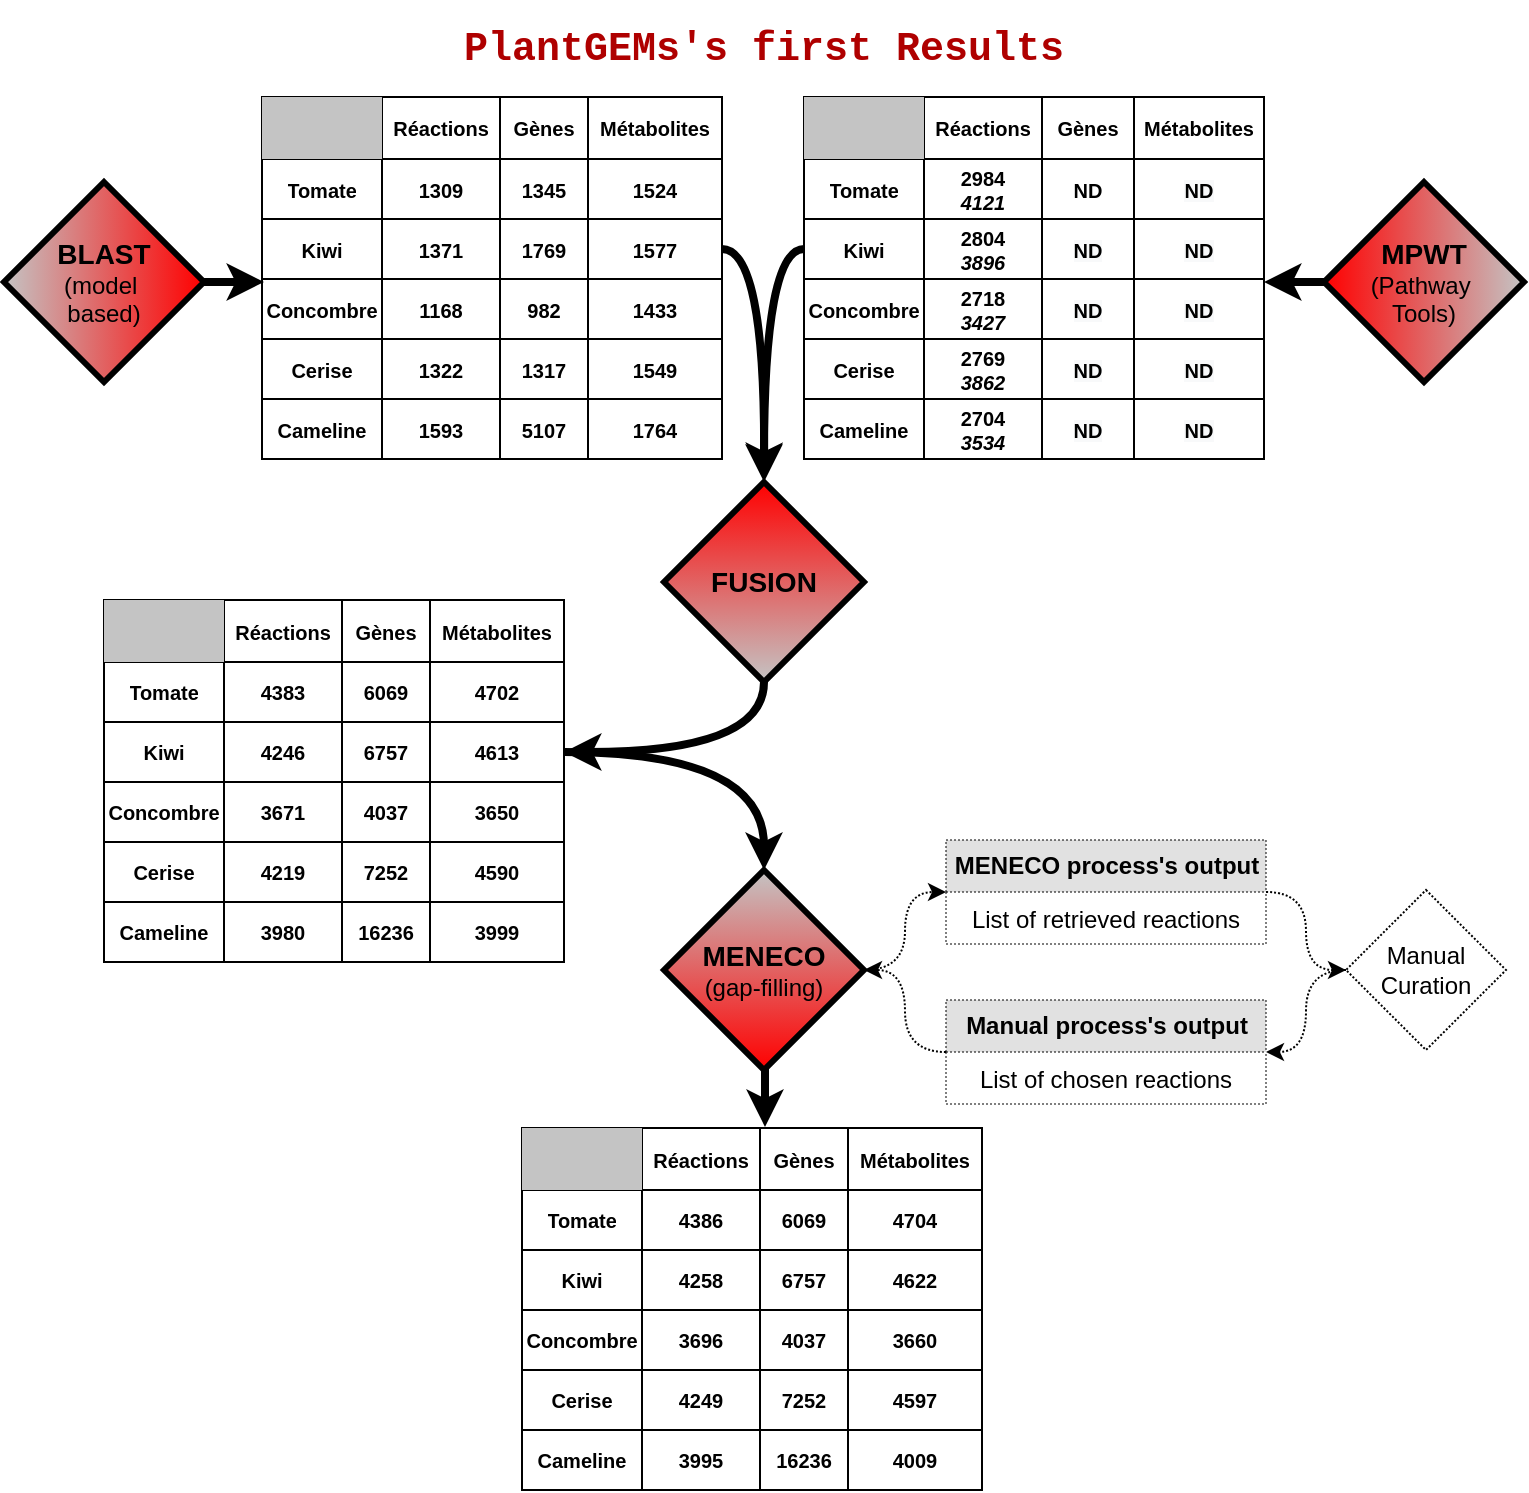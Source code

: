 <mxfile version="13.6.4" type="github">
  <diagram id="JveY3QWZHjiY71MnFOfb" name="Page-1">
    <mxGraphModel dx="1422" dy="723" grid="1" gridSize="10" guides="1" tooltips="1" connect="1" arrows="1" fold="1" page="1" pageScale="1" pageWidth="827" pageHeight="1169" math="0" shadow="0">
      <root>
        <mxCell id="0" />
        <mxCell id="1" parent="0" />
        <mxCell id="GCRvmyEsP8-aKzz3nm86-93" value="" style="shape=table;html=1;whiteSpace=wrap;startSize=0;container=1;collapsible=0;childLayout=tableLayout;fontSize=10;fontStyle=1" vertex="1" parent="1">
          <mxGeometry x="169" y="58.5" width="230" height="181" as="geometry" />
        </mxCell>
        <mxCell id="GCRvmyEsP8-aKzz3nm86-94" value="" style="shape=partialRectangle;html=1;whiteSpace=wrap;collapsible=0;dropTarget=0;pointerEvents=0;fillColor=none;top=0;left=0;bottom=0;right=0;points=[[0,0.5],[1,0.5]];portConstraint=eastwest;fontSize=10;fontStyle=1" vertex="1" parent="GCRvmyEsP8-aKzz3nm86-93">
          <mxGeometry width="230" height="31" as="geometry" />
        </mxCell>
        <mxCell id="GCRvmyEsP8-aKzz3nm86-95" value="" style="shape=partialRectangle;html=1;whiteSpace=wrap;connectable=0;overflow=hidden;top=0;left=0;bottom=0;right=0;fillColor=#C4C4C4;fontSize=10;fontStyle=1" vertex="1" parent="GCRvmyEsP8-aKzz3nm86-94">
          <mxGeometry width="60" height="31" as="geometry" />
        </mxCell>
        <mxCell id="GCRvmyEsP8-aKzz3nm86-96" value="Réactions" style="shape=partialRectangle;html=1;whiteSpace=wrap;connectable=0;overflow=hidden;fillColor=none;top=0;left=0;bottom=0;right=0;fontSize=10;fontStyle=1" vertex="1" parent="GCRvmyEsP8-aKzz3nm86-94">
          <mxGeometry x="60" width="59" height="31" as="geometry" />
        </mxCell>
        <mxCell id="GCRvmyEsP8-aKzz3nm86-97" value="Gènes" style="shape=partialRectangle;html=1;whiteSpace=wrap;connectable=0;overflow=hidden;fillColor=none;top=0;left=0;bottom=0;right=0;fontSize=10;fontStyle=1" vertex="1" parent="GCRvmyEsP8-aKzz3nm86-94">
          <mxGeometry x="119" width="44" height="31" as="geometry" />
        </mxCell>
        <mxCell id="GCRvmyEsP8-aKzz3nm86-98" value="Métabolites" style="shape=partialRectangle;html=1;whiteSpace=wrap;connectable=0;overflow=hidden;fillColor=none;top=0;left=0;bottom=0;right=0;fontSize=10;fontStyle=1" vertex="1" parent="GCRvmyEsP8-aKzz3nm86-94">
          <mxGeometry x="163" width="67" height="31" as="geometry" />
        </mxCell>
        <mxCell id="GCRvmyEsP8-aKzz3nm86-99" value="" style="shape=partialRectangle;html=1;whiteSpace=wrap;collapsible=0;dropTarget=0;pointerEvents=0;fillColor=none;top=0;left=0;bottom=0;right=0;points=[[0,0.5],[1,0.5]];portConstraint=eastwest;fontSize=10;fontStyle=1" vertex="1" parent="GCRvmyEsP8-aKzz3nm86-93">
          <mxGeometry y="31" width="230" height="30" as="geometry" />
        </mxCell>
        <mxCell id="GCRvmyEsP8-aKzz3nm86-100" value="Tomate" style="shape=partialRectangle;html=1;whiteSpace=wrap;connectable=0;overflow=hidden;fillColor=none;top=0;left=0;bottom=0;right=0;fontSize=10;fontStyle=1" vertex="1" parent="GCRvmyEsP8-aKzz3nm86-99">
          <mxGeometry width="60" height="30" as="geometry" />
        </mxCell>
        <mxCell id="GCRvmyEsP8-aKzz3nm86-101" value="1309" style="shape=partialRectangle;html=1;whiteSpace=wrap;connectable=0;overflow=hidden;fillColor=none;top=0;left=0;bottom=0;right=0;fontSize=10;fontStyle=1" vertex="1" parent="GCRvmyEsP8-aKzz3nm86-99">
          <mxGeometry x="60" width="59" height="30" as="geometry" />
        </mxCell>
        <mxCell id="GCRvmyEsP8-aKzz3nm86-102" value="1345" style="shape=partialRectangle;html=1;whiteSpace=wrap;connectable=0;overflow=hidden;fillColor=none;top=0;left=0;bottom=0;right=0;fontSize=10;fontStyle=1" vertex="1" parent="GCRvmyEsP8-aKzz3nm86-99">
          <mxGeometry x="119" width="44" height="30" as="geometry" />
        </mxCell>
        <mxCell id="GCRvmyEsP8-aKzz3nm86-103" value="1524" style="shape=partialRectangle;html=1;whiteSpace=wrap;connectable=0;overflow=hidden;fillColor=none;top=0;left=0;bottom=0;right=0;fontSize=10;fontStyle=1" vertex="1" parent="GCRvmyEsP8-aKzz3nm86-99">
          <mxGeometry x="163" width="67" height="30" as="geometry" />
        </mxCell>
        <mxCell id="GCRvmyEsP8-aKzz3nm86-104" value="" style="shape=partialRectangle;html=1;whiteSpace=wrap;collapsible=0;dropTarget=0;pointerEvents=0;fillColor=none;top=0;left=0;bottom=0;right=0;points=[[0,0.5],[1,0.5]];portConstraint=eastwest;fontSize=10;fontStyle=1" vertex="1" parent="GCRvmyEsP8-aKzz3nm86-93">
          <mxGeometry y="61" width="230" height="30" as="geometry" />
        </mxCell>
        <mxCell id="GCRvmyEsP8-aKzz3nm86-105" value="Kiwi" style="shape=partialRectangle;html=1;whiteSpace=wrap;connectable=0;overflow=hidden;fillColor=none;top=0;left=0;bottom=0;right=0;fontSize=10;fontStyle=1" vertex="1" parent="GCRvmyEsP8-aKzz3nm86-104">
          <mxGeometry width="60" height="30" as="geometry" />
        </mxCell>
        <mxCell id="GCRvmyEsP8-aKzz3nm86-106" value="1371" style="shape=partialRectangle;html=1;whiteSpace=wrap;connectable=0;overflow=hidden;fillColor=none;top=0;left=0;bottom=0;right=0;fontSize=10;fontStyle=1" vertex="1" parent="GCRvmyEsP8-aKzz3nm86-104">
          <mxGeometry x="60" width="59" height="30" as="geometry" />
        </mxCell>
        <mxCell id="GCRvmyEsP8-aKzz3nm86-107" value="1769" style="shape=partialRectangle;html=1;whiteSpace=wrap;connectable=0;overflow=hidden;fillColor=none;top=0;left=0;bottom=0;right=0;fontSize=10;fontStyle=1" vertex="1" parent="GCRvmyEsP8-aKzz3nm86-104">
          <mxGeometry x="119" width="44" height="30" as="geometry" />
        </mxCell>
        <mxCell id="GCRvmyEsP8-aKzz3nm86-108" value="1577" style="shape=partialRectangle;html=1;whiteSpace=wrap;connectable=0;overflow=hidden;fillColor=none;top=0;left=0;bottom=0;right=0;fontSize=10;fontStyle=1" vertex="1" parent="GCRvmyEsP8-aKzz3nm86-104">
          <mxGeometry x="163" width="67" height="30" as="geometry" />
        </mxCell>
        <mxCell id="GCRvmyEsP8-aKzz3nm86-109" value="" style="shape=partialRectangle;html=1;whiteSpace=wrap;collapsible=0;dropTarget=0;pointerEvents=0;fillColor=none;top=0;left=0;bottom=0;right=0;points=[[0,0.5],[1,0.5]];portConstraint=eastwest;fontSize=10;fontStyle=1" vertex="1" parent="GCRvmyEsP8-aKzz3nm86-93">
          <mxGeometry y="91" width="230" height="30" as="geometry" />
        </mxCell>
        <mxCell id="GCRvmyEsP8-aKzz3nm86-110" value="Concombre" style="shape=partialRectangle;html=1;whiteSpace=wrap;connectable=0;overflow=hidden;fillColor=none;top=0;left=0;bottom=0;right=0;fontSize=10;fontStyle=1" vertex="1" parent="GCRvmyEsP8-aKzz3nm86-109">
          <mxGeometry width="60" height="30" as="geometry" />
        </mxCell>
        <mxCell id="GCRvmyEsP8-aKzz3nm86-111" value="1168" style="shape=partialRectangle;html=1;whiteSpace=wrap;connectable=0;overflow=hidden;fillColor=none;top=0;left=0;bottom=0;right=0;fontSize=10;fontStyle=1" vertex="1" parent="GCRvmyEsP8-aKzz3nm86-109">
          <mxGeometry x="60" width="59" height="30" as="geometry" />
        </mxCell>
        <mxCell id="GCRvmyEsP8-aKzz3nm86-112" value="982" style="shape=partialRectangle;html=1;whiteSpace=wrap;connectable=0;overflow=hidden;fillColor=none;top=0;left=0;bottom=0;right=0;fontSize=10;fontStyle=1" vertex="1" parent="GCRvmyEsP8-aKzz3nm86-109">
          <mxGeometry x="119" width="44" height="30" as="geometry" />
        </mxCell>
        <mxCell id="GCRvmyEsP8-aKzz3nm86-113" value="1433" style="shape=partialRectangle;html=1;whiteSpace=wrap;connectable=0;overflow=hidden;fillColor=none;top=0;left=0;bottom=0;right=0;fontSize=10;fontStyle=1" vertex="1" parent="GCRvmyEsP8-aKzz3nm86-109">
          <mxGeometry x="163" width="67" height="30" as="geometry" />
        </mxCell>
        <mxCell id="GCRvmyEsP8-aKzz3nm86-114" value="" style="shape=partialRectangle;html=1;whiteSpace=wrap;collapsible=0;dropTarget=0;pointerEvents=0;fillColor=none;top=0;left=0;bottom=0;right=0;points=[[0,0.5],[1,0.5]];portConstraint=eastwest;fontSize=10;fontStyle=1" vertex="1" parent="GCRvmyEsP8-aKzz3nm86-93">
          <mxGeometry y="121" width="230" height="30" as="geometry" />
        </mxCell>
        <mxCell id="GCRvmyEsP8-aKzz3nm86-115" value="Cerise" style="shape=partialRectangle;html=1;whiteSpace=wrap;connectable=0;overflow=hidden;fillColor=none;top=0;left=0;bottom=0;right=0;fontSize=10;fontStyle=1" vertex="1" parent="GCRvmyEsP8-aKzz3nm86-114">
          <mxGeometry width="60" height="30" as="geometry" />
        </mxCell>
        <mxCell id="GCRvmyEsP8-aKzz3nm86-116" value="1322" style="shape=partialRectangle;html=1;whiteSpace=wrap;connectable=0;overflow=hidden;fillColor=none;top=0;left=0;bottom=0;right=0;fontSize=10;fontStyle=1" vertex="1" parent="GCRvmyEsP8-aKzz3nm86-114">
          <mxGeometry x="60" width="59" height="30" as="geometry" />
        </mxCell>
        <mxCell id="GCRvmyEsP8-aKzz3nm86-117" value="1317" style="shape=partialRectangle;html=1;whiteSpace=wrap;connectable=0;overflow=hidden;fillColor=none;top=0;left=0;bottom=0;right=0;fontSize=10;fontStyle=1" vertex="1" parent="GCRvmyEsP8-aKzz3nm86-114">
          <mxGeometry x="119" width="44" height="30" as="geometry" />
        </mxCell>
        <mxCell id="GCRvmyEsP8-aKzz3nm86-118" value="1549" style="shape=partialRectangle;html=1;whiteSpace=wrap;connectable=0;overflow=hidden;fillColor=none;top=0;left=0;bottom=0;right=0;fontSize=10;fontStyle=1" vertex="1" parent="GCRvmyEsP8-aKzz3nm86-114">
          <mxGeometry x="163" width="67" height="30" as="geometry" />
        </mxCell>
        <mxCell id="GCRvmyEsP8-aKzz3nm86-119" value="" style="shape=partialRectangle;html=1;whiteSpace=wrap;collapsible=0;dropTarget=0;pointerEvents=0;fillColor=none;top=0;left=0;bottom=0;right=0;points=[[0,0.5],[1,0.5]];portConstraint=eastwest;fontSize=10;fontStyle=1" vertex="1" parent="GCRvmyEsP8-aKzz3nm86-93">
          <mxGeometry y="151" width="230" height="30" as="geometry" />
        </mxCell>
        <mxCell id="GCRvmyEsP8-aKzz3nm86-120" value="Cameline" style="shape=partialRectangle;html=1;whiteSpace=wrap;connectable=0;overflow=hidden;fillColor=none;top=0;left=0;bottom=0;right=0;fontSize=10;fontStyle=1" vertex="1" parent="GCRvmyEsP8-aKzz3nm86-119">
          <mxGeometry width="60" height="30" as="geometry" />
        </mxCell>
        <mxCell id="GCRvmyEsP8-aKzz3nm86-121" value="1593" style="shape=partialRectangle;html=1;whiteSpace=wrap;connectable=0;overflow=hidden;fillColor=none;top=0;left=0;bottom=0;right=0;fontSize=10;fontStyle=1" vertex="1" parent="GCRvmyEsP8-aKzz3nm86-119">
          <mxGeometry x="60" width="59" height="30" as="geometry" />
        </mxCell>
        <mxCell id="GCRvmyEsP8-aKzz3nm86-122" value="5107" style="shape=partialRectangle;html=1;whiteSpace=wrap;connectable=0;overflow=hidden;fillColor=none;top=0;left=0;bottom=0;right=0;fontSize=10;fontStyle=1" vertex="1" parent="GCRvmyEsP8-aKzz3nm86-119">
          <mxGeometry x="119" width="44" height="30" as="geometry" />
        </mxCell>
        <mxCell id="GCRvmyEsP8-aKzz3nm86-123" value="1764" style="shape=partialRectangle;html=1;whiteSpace=wrap;connectable=0;overflow=hidden;fillColor=none;top=0;left=0;bottom=0;right=0;fontSize=10;fontStyle=1" vertex="1" parent="GCRvmyEsP8-aKzz3nm86-119">
          <mxGeometry x="163" width="67" height="30" as="geometry" />
        </mxCell>
        <mxCell id="GCRvmyEsP8-aKzz3nm86-155" value="" style="shape=table;html=1;whiteSpace=wrap;startSize=0;container=1;collapsible=0;childLayout=tableLayout;fontSize=10;fontStyle=1" vertex="1" parent="1">
          <mxGeometry x="440" y="58.5" width="230" height="181" as="geometry" />
        </mxCell>
        <mxCell id="GCRvmyEsP8-aKzz3nm86-156" value="" style="shape=partialRectangle;html=1;whiteSpace=wrap;collapsible=0;dropTarget=0;pointerEvents=0;fillColor=none;top=0;left=0;bottom=0;right=0;points=[[0,0.5],[1,0.5]];portConstraint=eastwest;fontSize=10;fontStyle=1" vertex="1" parent="GCRvmyEsP8-aKzz3nm86-155">
          <mxGeometry width="230" height="31" as="geometry" />
        </mxCell>
        <mxCell id="GCRvmyEsP8-aKzz3nm86-157" value="" style="shape=partialRectangle;html=1;whiteSpace=wrap;connectable=0;overflow=hidden;top=0;left=0;bottom=0;right=0;fillColor=#C4C4C4;fontSize=10;fontStyle=1" vertex="1" parent="GCRvmyEsP8-aKzz3nm86-156">
          <mxGeometry width="60" height="31" as="geometry" />
        </mxCell>
        <mxCell id="GCRvmyEsP8-aKzz3nm86-158" value="Réactions" style="shape=partialRectangle;html=1;whiteSpace=wrap;connectable=0;overflow=hidden;fillColor=none;top=0;left=0;bottom=0;right=0;fontSize=10;fontStyle=1" vertex="1" parent="GCRvmyEsP8-aKzz3nm86-156">
          <mxGeometry x="60" width="59" height="31" as="geometry" />
        </mxCell>
        <mxCell id="GCRvmyEsP8-aKzz3nm86-159" value="Gènes" style="shape=partialRectangle;html=1;whiteSpace=wrap;connectable=0;overflow=hidden;fillColor=none;top=0;left=0;bottom=0;right=0;fontSize=10;fontStyle=1" vertex="1" parent="GCRvmyEsP8-aKzz3nm86-156">
          <mxGeometry x="119" width="46" height="31" as="geometry" />
        </mxCell>
        <mxCell id="GCRvmyEsP8-aKzz3nm86-160" value="Métabolites" style="shape=partialRectangle;html=1;whiteSpace=wrap;connectable=0;overflow=hidden;fillColor=none;top=0;left=0;bottom=0;right=0;fontSize=10;fontStyle=1" vertex="1" parent="GCRvmyEsP8-aKzz3nm86-156">
          <mxGeometry x="165" width="65" height="31" as="geometry" />
        </mxCell>
        <mxCell id="GCRvmyEsP8-aKzz3nm86-161" value="" style="shape=partialRectangle;html=1;whiteSpace=wrap;collapsible=0;dropTarget=0;pointerEvents=0;fillColor=none;top=0;left=0;bottom=0;right=0;points=[[0,0.5],[1,0.5]];portConstraint=eastwest;fontSize=10;fontStyle=1" vertex="1" parent="GCRvmyEsP8-aKzz3nm86-155">
          <mxGeometry y="31" width="230" height="30" as="geometry" />
        </mxCell>
        <mxCell id="GCRvmyEsP8-aKzz3nm86-162" value="Tomate" style="shape=partialRectangle;html=1;whiteSpace=wrap;connectable=0;overflow=hidden;fillColor=none;top=0;left=0;bottom=0;right=0;fontSize=10;fontStyle=1" vertex="1" parent="GCRvmyEsP8-aKzz3nm86-161">
          <mxGeometry width="60" height="30" as="geometry" />
        </mxCell>
        <mxCell id="GCRvmyEsP8-aKzz3nm86-163" value="2984&lt;br&gt;&lt;i&gt;4121&lt;/i&gt;" style="shape=partialRectangle;html=1;whiteSpace=wrap;connectable=0;overflow=hidden;fillColor=none;top=0;left=0;bottom=0;right=0;fontSize=10;fontStyle=1" vertex="1" parent="GCRvmyEsP8-aKzz3nm86-161">
          <mxGeometry x="60" width="59" height="30" as="geometry" />
        </mxCell>
        <mxCell id="GCRvmyEsP8-aKzz3nm86-164" value="ND" style="shape=partialRectangle;html=1;whiteSpace=wrap;connectable=0;overflow=hidden;fillColor=none;top=0;left=0;bottom=0;right=0;fontSize=10;fontStyle=1" vertex="1" parent="GCRvmyEsP8-aKzz3nm86-161">
          <mxGeometry x="119" width="46" height="30" as="geometry" />
        </mxCell>
        <mxCell id="GCRvmyEsP8-aKzz3nm86-165" value="&lt;meta charset=&quot;utf-8&quot;&gt;&lt;span style=&quot;color: rgb(0, 0, 0); font-family: helvetica; font-size: 10px; font-style: normal; font-weight: 700; letter-spacing: normal; text-align: center; text-indent: 0px; text-transform: none; word-spacing: 0px; background-color: rgb(248, 249, 250); display: inline; float: none;&quot;&gt;ND&lt;/span&gt;" style="shape=partialRectangle;html=1;whiteSpace=wrap;connectable=0;overflow=hidden;fillColor=none;top=0;left=0;bottom=0;right=0;fontSize=10;fontStyle=1" vertex="1" parent="GCRvmyEsP8-aKzz3nm86-161">
          <mxGeometry x="165" width="65" height="30" as="geometry" />
        </mxCell>
        <mxCell id="GCRvmyEsP8-aKzz3nm86-166" value="" style="shape=partialRectangle;html=1;whiteSpace=wrap;collapsible=0;dropTarget=0;pointerEvents=0;fillColor=none;top=0;left=0;bottom=0;right=0;points=[[0,0.5],[1,0.5]];portConstraint=eastwest;fontSize=10;fontStyle=1" vertex="1" parent="GCRvmyEsP8-aKzz3nm86-155">
          <mxGeometry y="61" width="230" height="30" as="geometry" />
        </mxCell>
        <mxCell id="GCRvmyEsP8-aKzz3nm86-167" value="Kiwi" style="shape=partialRectangle;html=1;whiteSpace=wrap;connectable=0;overflow=hidden;fillColor=none;top=0;left=0;bottom=0;right=0;fontSize=10;fontStyle=1" vertex="1" parent="GCRvmyEsP8-aKzz3nm86-166">
          <mxGeometry width="60" height="30" as="geometry" />
        </mxCell>
        <mxCell id="GCRvmyEsP8-aKzz3nm86-168" value="2804&lt;br&gt;&lt;i&gt;3896&lt;/i&gt;" style="shape=partialRectangle;html=1;whiteSpace=wrap;connectable=0;overflow=hidden;fillColor=none;top=0;left=0;bottom=0;right=0;fontSize=10;fontStyle=1" vertex="1" parent="GCRvmyEsP8-aKzz3nm86-166">
          <mxGeometry x="60" width="59" height="30" as="geometry" />
        </mxCell>
        <mxCell id="GCRvmyEsP8-aKzz3nm86-169" value="&lt;meta charset=&quot;utf-8&quot;&gt;&lt;span style=&quot;color: rgb(0, 0, 0); font-family: helvetica; font-size: 10px; font-style: normal; font-weight: 700; letter-spacing: normal; text-align: center; text-indent: 0px; text-transform: none; word-spacing: 0px; background-color: rgb(248, 249, 250); display: inline; float: none;&quot;&gt;ND&lt;/span&gt;" style="shape=partialRectangle;html=1;whiteSpace=wrap;connectable=0;overflow=hidden;fillColor=none;top=0;left=0;bottom=0;right=0;fontSize=10;fontStyle=1" vertex="1" parent="GCRvmyEsP8-aKzz3nm86-166">
          <mxGeometry x="119" width="46" height="30" as="geometry" />
        </mxCell>
        <mxCell id="GCRvmyEsP8-aKzz3nm86-170" value="&lt;meta charset=&quot;utf-8&quot;&gt;&lt;span style=&quot;color: rgb(0, 0, 0); font-family: helvetica; font-size: 10px; font-style: normal; font-weight: 700; letter-spacing: normal; text-align: center; text-indent: 0px; text-transform: none; word-spacing: 0px; background-color: rgb(248, 249, 250); display: inline; float: none;&quot;&gt;ND&lt;/span&gt;" style="shape=partialRectangle;html=1;whiteSpace=wrap;connectable=0;overflow=hidden;fillColor=none;top=0;left=0;bottom=0;right=0;fontSize=10;fontStyle=1" vertex="1" parent="GCRvmyEsP8-aKzz3nm86-166">
          <mxGeometry x="165" width="65" height="30" as="geometry" />
        </mxCell>
        <mxCell id="GCRvmyEsP8-aKzz3nm86-171" value="" style="shape=partialRectangle;html=1;whiteSpace=wrap;collapsible=0;dropTarget=0;pointerEvents=0;fillColor=none;top=0;left=0;bottom=0;right=0;points=[[0,0.5],[1,0.5]];portConstraint=eastwest;fontSize=10;fontStyle=1" vertex="1" parent="GCRvmyEsP8-aKzz3nm86-155">
          <mxGeometry y="91" width="230" height="30" as="geometry" />
        </mxCell>
        <mxCell id="GCRvmyEsP8-aKzz3nm86-172" value="Concombre" style="shape=partialRectangle;html=1;whiteSpace=wrap;connectable=0;overflow=hidden;fillColor=none;top=0;left=0;bottom=0;right=0;fontSize=10;fontStyle=1" vertex="1" parent="GCRvmyEsP8-aKzz3nm86-171">
          <mxGeometry width="60" height="30" as="geometry" />
        </mxCell>
        <mxCell id="GCRvmyEsP8-aKzz3nm86-173" value="2718&lt;br&gt;&lt;i&gt;3427&lt;/i&gt;" style="shape=partialRectangle;html=1;whiteSpace=wrap;connectable=0;overflow=hidden;fillColor=none;top=0;left=0;bottom=0;right=0;fontSize=10;fontStyle=1" vertex="1" parent="GCRvmyEsP8-aKzz3nm86-171">
          <mxGeometry x="60" width="59" height="30" as="geometry" />
        </mxCell>
        <mxCell id="GCRvmyEsP8-aKzz3nm86-174" value="&lt;meta charset=&quot;utf-8&quot;&gt;&lt;span style=&quot;color: rgb(0, 0, 0); font-family: helvetica; font-size: 10px; font-style: normal; font-weight: 700; letter-spacing: normal; text-align: center; text-indent: 0px; text-transform: none; word-spacing: 0px; background-color: rgb(248, 249, 250); display: inline; float: none;&quot;&gt;ND&lt;/span&gt;" style="shape=partialRectangle;html=1;whiteSpace=wrap;connectable=0;overflow=hidden;fillColor=none;top=0;left=0;bottom=0;right=0;fontSize=10;fontStyle=1" vertex="1" parent="GCRvmyEsP8-aKzz3nm86-171">
          <mxGeometry x="119" width="46" height="30" as="geometry" />
        </mxCell>
        <mxCell id="GCRvmyEsP8-aKzz3nm86-175" value="&lt;meta charset=&quot;utf-8&quot;&gt;&lt;span style=&quot;color: rgb(0, 0, 0); font-family: helvetica; font-size: 10px; font-style: normal; font-weight: 700; letter-spacing: normal; text-align: center; text-indent: 0px; text-transform: none; word-spacing: 0px; background-color: rgb(248, 249, 250); display: inline; float: none;&quot;&gt;ND&lt;/span&gt;" style="shape=partialRectangle;html=1;whiteSpace=wrap;connectable=0;overflow=hidden;fillColor=none;top=0;left=0;bottom=0;right=0;fontSize=10;fontStyle=1" vertex="1" parent="GCRvmyEsP8-aKzz3nm86-171">
          <mxGeometry x="165" width="65" height="30" as="geometry" />
        </mxCell>
        <mxCell id="GCRvmyEsP8-aKzz3nm86-176" value="" style="shape=partialRectangle;html=1;whiteSpace=wrap;collapsible=0;dropTarget=0;pointerEvents=0;fillColor=none;top=0;left=0;bottom=0;right=0;points=[[0,0.5],[1,0.5]];portConstraint=eastwest;fontSize=10;fontStyle=1" vertex="1" parent="GCRvmyEsP8-aKzz3nm86-155">
          <mxGeometry y="121" width="230" height="30" as="geometry" />
        </mxCell>
        <mxCell id="GCRvmyEsP8-aKzz3nm86-177" value="Cerise" style="shape=partialRectangle;html=1;whiteSpace=wrap;connectable=0;overflow=hidden;fillColor=none;top=0;left=0;bottom=0;right=0;fontSize=10;fontStyle=1" vertex="1" parent="GCRvmyEsP8-aKzz3nm86-176">
          <mxGeometry width="60" height="30" as="geometry" />
        </mxCell>
        <mxCell id="GCRvmyEsP8-aKzz3nm86-178" value="2769&lt;br&gt;&lt;i&gt;3862&lt;/i&gt;" style="shape=partialRectangle;html=1;whiteSpace=wrap;connectable=0;overflow=hidden;fillColor=none;top=0;left=0;bottom=0;right=0;fontSize=10;fontStyle=1" vertex="1" parent="GCRvmyEsP8-aKzz3nm86-176">
          <mxGeometry x="60" width="59" height="30" as="geometry" />
        </mxCell>
        <mxCell id="GCRvmyEsP8-aKzz3nm86-179" value="&lt;meta charset=&quot;utf-8&quot;&gt;&lt;span style=&quot;color: rgb(0, 0, 0); font-family: helvetica; font-size: 10px; font-style: normal; font-weight: 700; letter-spacing: normal; text-align: center; text-indent: 0px; text-transform: none; word-spacing: 0px; background-color: rgb(248, 249, 250); display: inline; float: none;&quot;&gt;ND&lt;/span&gt;" style="shape=partialRectangle;html=1;whiteSpace=wrap;connectable=0;overflow=hidden;fillColor=none;top=0;left=0;bottom=0;right=0;fontSize=10;fontStyle=1" vertex="1" parent="GCRvmyEsP8-aKzz3nm86-176">
          <mxGeometry x="119" width="46" height="30" as="geometry" />
        </mxCell>
        <mxCell id="GCRvmyEsP8-aKzz3nm86-180" value="&lt;meta charset=&quot;utf-8&quot;&gt;&lt;span style=&quot;color: rgb(0, 0, 0); font-family: helvetica; font-size: 10px; font-style: normal; font-weight: 700; letter-spacing: normal; text-align: center; text-indent: 0px; text-transform: none; word-spacing: 0px; background-color: rgb(248, 249, 250); display: inline; float: none;&quot;&gt;ND&lt;/span&gt;" style="shape=partialRectangle;html=1;whiteSpace=wrap;connectable=0;overflow=hidden;fillColor=none;top=0;left=0;bottom=0;right=0;fontSize=10;fontStyle=1" vertex="1" parent="GCRvmyEsP8-aKzz3nm86-176">
          <mxGeometry x="165" width="65" height="30" as="geometry" />
        </mxCell>
        <mxCell id="GCRvmyEsP8-aKzz3nm86-181" value="" style="shape=partialRectangle;html=1;whiteSpace=wrap;collapsible=0;dropTarget=0;pointerEvents=0;fillColor=none;top=0;left=0;bottom=0;right=0;points=[[0,0.5],[1,0.5]];portConstraint=eastwest;fontSize=10;fontStyle=1" vertex="1" parent="GCRvmyEsP8-aKzz3nm86-155">
          <mxGeometry y="151" width="230" height="30" as="geometry" />
        </mxCell>
        <mxCell id="GCRvmyEsP8-aKzz3nm86-182" value="Cameline" style="shape=partialRectangle;html=1;whiteSpace=wrap;connectable=0;overflow=hidden;fillColor=none;top=0;left=0;bottom=0;right=0;fontSize=10;fontStyle=1" vertex="1" parent="GCRvmyEsP8-aKzz3nm86-181">
          <mxGeometry width="60" height="30" as="geometry" />
        </mxCell>
        <mxCell id="GCRvmyEsP8-aKzz3nm86-183" value="2704&lt;br&gt;&lt;i&gt;3534&lt;/i&gt;" style="shape=partialRectangle;html=1;whiteSpace=wrap;connectable=0;overflow=hidden;fillColor=none;top=0;left=0;bottom=0;right=0;fontSize=10;fontStyle=1" vertex="1" parent="GCRvmyEsP8-aKzz3nm86-181">
          <mxGeometry x="60" width="59" height="30" as="geometry" />
        </mxCell>
        <mxCell id="GCRvmyEsP8-aKzz3nm86-184" value="&lt;meta charset=&quot;utf-8&quot;&gt;&lt;span style=&quot;color: rgb(0, 0, 0); font-family: helvetica; font-size: 10px; font-style: normal; font-weight: 700; letter-spacing: normal; text-align: center; text-indent: 0px; text-transform: none; word-spacing: 0px; background-color: rgb(248, 249, 250); display: inline; float: none;&quot;&gt;ND&lt;/span&gt;" style="shape=partialRectangle;html=1;whiteSpace=wrap;connectable=0;overflow=hidden;fillColor=none;top=0;left=0;bottom=0;right=0;fontSize=10;fontStyle=1" vertex="1" parent="GCRvmyEsP8-aKzz3nm86-181">
          <mxGeometry x="119" width="46" height="30" as="geometry" />
        </mxCell>
        <mxCell id="GCRvmyEsP8-aKzz3nm86-185" value="&lt;meta charset=&quot;utf-8&quot;&gt;&lt;span style=&quot;color: rgb(0, 0, 0); font-family: helvetica; font-size: 10px; font-style: normal; font-weight: 700; letter-spacing: normal; text-align: center; text-indent: 0px; text-transform: none; word-spacing: 0px; background-color: rgb(248, 249, 250); display: inline; float: none;&quot;&gt;ND&lt;/span&gt;" style="shape=partialRectangle;html=1;whiteSpace=wrap;connectable=0;overflow=hidden;fillColor=none;top=0;left=0;bottom=0;right=0;fontSize=10;fontStyle=1" vertex="1" parent="GCRvmyEsP8-aKzz3nm86-181">
          <mxGeometry x="165" width="65" height="30" as="geometry" />
        </mxCell>
        <mxCell id="GCRvmyEsP8-aKzz3nm86-2" style="edgeStyle=orthogonalEdgeStyle;rounded=0;orthogonalLoop=1;jettySize=auto;html=1;strokeWidth=4;" edge="1" parent="1" source="GCRvmyEsP8-aKzz3nm86-4">
          <mxGeometry relative="1" as="geometry">
            <mxPoint x="170" y="151" as="targetPoint" />
          </mxGeometry>
        </mxCell>
        <mxCell id="GCRvmyEsP8-aKzz3nm86-4" value="&lt;b&gt;&lt;font style=&quot;font-size: 14px&quot;&gt;BLAST&lt;/font&gt;&lt;/b&gt;&lt;br&gt;&lt;font style=&quot;font-size: 12px&quot;&gt;(model&amp;nbsp;&lt;br&gt;based)&lt;/font&gt;" style="rhombus;labelBorderColor=none;labelBackgroundColor=none;whiteSpace=wrap;html=1;strokeWidth=3;gradientDirection=west;gradientColor=#C4C4C4;fillColor=#FF0000;" vertex="1" parent="1">
          <mxGeometry x="40" y="101" width="100" height="100" as="geometry" />
        </mxCell>
        <mxCell id="GCRvmyEsP8-aKzz3nm86-6" value="&lt;b&gt;&lt;font style=&quot;font-size: 14px&quot;&gt;MPWT&lt;/font&gt;&lt;/b&gt;&lt;br&gt;(Pathway&amp;nbsp;&lt;br&gt;Tools)" style="rhombus;whiteSpace=wrap;html=1;strokeWidth=3;gradientDirection=east;fillColor=#FF0000;gradientColor=#C4C4C4;" vertex="1" parent="1">
          <mxGeometry x="700" y="101" width="100" height="100" as="geometry" />
        </mxCell>
        <mxCell id="GCRvmyEsP8-aKzz3nm86-7" style="edgeStyle=orthogonalEdgeStyle;curved=1;orthogonalLoop=1;jettySize=auto;html=1;startArrow=none;startFill=0;fontColor=#6F0000;strokeWidth=4;entryX=1;entryY=0.5;entryDx=0;entryDy=0;exitX=0.5;exitY=1;exitDx=0;exitDy=0;" edge="1" parent="1" source="GCRvmyEsP8-aKzz3nm86-8" target="GCRvmyEsP8-aKzz3nm86-202">
          <mxGeometry relative="1" as="geometry">
            <mxPoint x="420" y="380" as="targetPoint" />
          </mxGeometry>
        </mxCell>
        <mxCell id="GCRvmyEsP8-aKzz3nm86-8" value="&lt;b&gt;&lt;font style=&quot;font-size: 14px&quot;&gt;FUSION&lt;/font&gt;&lt;/b&gt;" style="rhombus;whiteSpace=wrap;html=1;strokeWidth=3;fillColor=#FF0000;gradientColor=#C4C4C4;" vertex="1" parent="1">
          <mxGeometry x="370" y="251" width="100" height="100" as="geometry" />
        </mxCell>
        <mxCell id="GCRvmyEsP8-aKzz3nm86-10" style="edgeStyle=orthogonalEdgeStyle;curved=1;orthogonalLoop=1;jettySize=auto;html=1;entryX=0;entryY=0.5;entryDx=0;entryDy=0;startArrow=none;startFill=0;fontColor=#FFFFFF;dashed=1;dashPattern=1 1;" edge="1" parent="1" source="GCRvmyEsP8-aKzz3nm86-11" target="GCRvmyEsP8-aKzz3nm86-48">
          <mxGeometry relative="1" as="geometry" />
        </mxCell>
        <mxCell id="GCRvmyEsP8-aKzz3nm86-11" value="&lt;b&gt;&lt;font style=&quot;font-size: 14px&quot;&gt;MENECO&lt;/font&gt;&lt;/b&gt;&lt;br&gt;(gap-filling)" style="rhombus;whiteSpace=wrap;html=1;rounded=0;strokeWidth=3;gradientDirection=north;gradientColor=#C4C4C4;fillColor=#FF0000;" vertex="1" parent="1">
          <mxGeometry x="370" y="445" width="100" height="100" as="geometry" />
        </mxCell>
        <mxCell id="GCRvmyEsP8-aKzz3nm86-12" style="edgeStyle=orthogonalEdgeStyle;curved=1;orthogonalLoop=1;jettySize=auto;html=1;exitX=0;exitY=0.5;exitDx=0;exitDy=0;entryX=1;entryY=0.5;entryDx=0;entryDy=0;startArrow=none;startFill=0;fontColor=#FFFFFF;dashed=1;dashPattern=1 1;" edge="1" parent="1" source="GCRvmyEsP8-aKzz3nm86-13" target="GCRvmyEsP8-aKzz3nm86-51">
          <mxGeometry relative="1" as="geometry" />
        </mxCell>
        <mxCell id="GCRvmyEsP8-aKzz3nm86-13" value="Manual Curation" style="rhombus;whiteSpace=wrap;html=1;gradientColor=none;fillColor=none;dashed=1;dashPattern=1 1;" vertex="1" parent="1">
          <mxGeometry x="711" y="455" width="80" height="80" as="geometry" />
        </mxCell>
        <mxCell id="GCRvmyEsP8-aKzz3nm86-27" style="edgeStyle=orthogonalEdgeStyle;curved=1;orthogonalLoop=1;jettySize=auto;html=1;entryX=0.5;entryY=0;entryDx=0;entryDy=0;startArrow=none;startFill=0;fillColor=#a20025;strokeWidth=4;fontColor=#AF0000;exitX=1;exitY=0.5;exitDx=0;exitDy=0;" edge="1" parent="1" source="GCRvmyEsP8-aKzz3nm86-202" target="GCRvmyEsP8-aKzz3nm86-11">
          <mxGeometry relative="1" as="geometry">
            <mxPoint x="420" y="560" as="sourcePoint" />
          </mxGeometry>
        </mxCell>
        <mxCell id="GCRvmyEsP8-aKzz3nm86-38" style="edgeStyle=orthogonalEdgeStyle;curved=1;orthogonalLoop=1;jettySize=auto;html=1;exitX=0;exitY=0.5;exitDx=0;exitDy=0;entryX=0.5;entryY=0;entryDx=0;entryDy=0;startArrow=none;startFill=0;fontColor=#6F0000;fillColor=#a20025;strokeWidth=4;" edge="1" parent="1" source="GCRvmyEsP8-aKzz3nm86-166" target="GCRvmyEsP8-aKzz3nm86-8">
          <mxGeometry relative="1" as="geometry">
            <mxPoint x="500" y="151" as="sourcePoint" />
          </mxGeometry>
        </mxCell>
        <mxCell id="GCRvmyEsP8-aKzz3nm86-47" style="edgeStyle=orthogonalEdgeStyle;curved=1;orthogonalLoop=1;jettySize=auto;html=1;entryX=0;entryY=0.5;entryDx=0;entryDy=0;startArrow=none;startFill=0;fontColor=#FFFFFF;dashed=1;dashPattern=1 1;" edge="1" parent="1" source="GCRvmyEsP8-aKzz3nm86-48" target="GCRvmyEsP8-aKzz3nm86-13">
          <mxGeometry relative="1" as="geometry" />
        </mxCell>
        <mxCell id="GCRvmyEsP8-aKzz3nm86-50" style="edgeStyle=orthogonalEdgeStyle;curved=1;orthogonalLoop=1;jettySize=auto;html=1;startArrow=none;startFill=0;fontColor=#FFFFFF;dashed=1;dashPattern=1 1;" edge="1" parent="1" source="GCRvmyEsP8-aKzz3nm86-51" target="GCRvmyEsP8-aKzz3nm86-11">
          <mxGeometry relative="1" as="geometry" />
        </mxCell>
        <mxCell id="GCRvmyEsP8-aKzz3nm86-67" value="&lt;h1&gt;PlantGEMs&#39;s first Results&lt;/h1&gt;" style="text;html=1;strokeColor=none;fillColor=none;spacing=5;spacingTop=-20;whiteSpace=wrap;overflow=hidden;rounded=0;labelBackgroundColor=none;fontFamily=Courier New;fontSize=10;fontColor=#AF0000;opacity=50;align=center;" vertex="1" parent="1">
          <mxGeometry x="180" y="20" width="480" height="30" as="geometry" />
        </mxCell>
        <mxCell id="GCRvmyEsP8-aKzz3nm86-186" style="edgeStyle=orthogonalEdgeStyle;curved=1;orthogonalLoop=1;jettySize=auto;html=1;exitX=1;exitY=0.5;exitDx=0;exitDy=0;startArrow=none;startFill=0;fontColor=#6F0000;fillColor=#a20025;strokeWidth=4;" edge="1" parent="1" source="GCRvmyEsP8-aKzz3nm86-104">
          <mxGeometry relative="1" as="geometry">
            <mxPoint x="449.08" y="158" as="sourcePoint" />
            <mxPoint x="420" y="250" as="targetPoint" />
          </mxGeometry>
        </mxCell>
        <mxCell id="GCRvmyEsP8-aKzz3nm86-190" style="edgeStyle=orthogonalEdgeStyle;curved=1;orthogonalLoop=1;jettySize=auto;html=1;startArrow=none;startFill=0;fontColor=#6F0000;strokeWidth=4;" edge="1" parent="1">
          <mxGeometry relative="1" as="geometry">
            <mxPoint x="700" y="151" as="sourcePoint" />
            <mxPoint x="670" y="151" as="targetPoint" />
          </mxGeometry>
        </mxCell>
        <mxCell id="GCRvmyEsP8-aKzz3nm86-222" style="edgeStyle=orthogonalEdgeStyle;curved=1;orthogonalLoop=1;jettySize=auto;html=1;startArrow=none;startFill=0;fontColor=#6F0000;strokeWidth=4;" edge="1" parent="1">
          <mxGeometry relative="1" as="geometry">
            <mxPoint x="420.5" y="544.5" as="sourcePoint" />
            <mxPoint x="420.5" y="573.5" as="targetPoint" />
          </mxGeometry>
        </mxCell>
        <mxCell id="GCRvmyEsP8-aKzz3nm86-48" value="&lt;b&gt;MENECO process&#39;s output&lt;/b&gt;" style="swimlane;fontStyle=0;childLayout=stackLayout;horizontal=1;startSize=26;horizontalStack=0;resizeParent=1;resizeParentMax=0;resizeLast=0;collapsible=1;marginBottom=0;labelBackgroundColor=none;fontColor=#000000;align=center;html=1;dashed=1;dashPattern=1 1;fillColor=#C4C4C4;opacity=50;" vertex="1" parent="1">
          <mxGeometry x="511" y="430" width="160" height="52" as="geometry" />
        </mxCell>
        <mxCell id="GCRvmyEsP8-aKzz3nm86-49" value="List of retrieved reactions" style="text;strokeColor=none;fillColor=none;align=center;verticalAlign=top;spacingLeft=4;spacingRight=4;overflow=hidden;rotatable=0;points=[[0,0.5],[1,0.5]];portConstraint=eastwest;dashed=1;dashPattern=1 1;" vertex="1" parent="GCRvmyEsP8-aKzz3nm86-48">
          <mxGeometry y="26" width="160" height="26" as="geometry" />
        </mxCell>
        <mxCell id="GCRvmyEsP8-aKzz3nm86-51" value="&lt;font&gt;&lt;b&gt;Manual process&#39;s output&lt;/b&gt;&lt;/font&gt;" style="swimlane;fontStyle=0;childLayout=stackLayout;horizontal=1;startSize=26;horizontalStack=0;resizeParent=1;resizeParentMax=0;resizeLast=0;collapsible=1;marginBottom=0;labelBackgroundColor=none;align=center;html=1;dashed=1;dashPattern=1 1;fillColor=#C4C4C4;opacity=50;" vertex="1" parent="1">
          <mxGeometry x="511" y="510" width="160" height="52" as="geometry" />
        </mxCell>
        <mxCell id="GCRvmyEsP8-aKzz3nm86-52" value="List of chosen reactions" style="text;strokeColor=none;fillColor=none;align=center;verticalAlign=top;spacingLeft=4;spacingRight=4;overflow=hidden;rotatable=0;points=[[0,0.5],[1,0.5]];portConstraint=eastwest;dashed=1;dashPattern=1 1;" vertex="1" parent="GCRvmyEsP8-aKzz3nm86-51">
          <mxGeometry y="26" width="160" height="26" as="geometry" />
        </mxCell>
        <mxCell id="GCRvmyEsP8-aKzz3nm86-124" value="" style="shape=table;html=1;whiteSpace=wrap;startSize=0;container=1;collapsible=0;childLayout=tableLayout;fontSize=10;fontStyle=1" vertex="1" parent="1">
          <mxGeometry x="299" y="574" width="230" height="181" as="geometry" />
        </mxCell>
        <mxCell id="GCRvmyEsP8-aKzz3nm86-125" value="" style="shape=partialRectangle;html=1;whiteSpace=wrap;collapsible=0;dropTarget=0;pointerEvents=0;fillColor=none;top=0;left=0;bottom=0;right=0;points=[[0,0.5],[1,0.5]];portConstraint=eastwest;fontSize=10;fontStyle=1" vertex="1" parent="GCRvmyEsP8-aKzz3nm86-124">
          <mxGeometry width="230" height="31" as="geometry" />
        </mxCell>
        <mxCell id="GCRvmyEsP8-aKzz3nm86-126" value="" style="shape=partialRectangle;html=1;whiteSpace=wrap;connectable=0;overflow=hidden;top=0;left=0;bottom=0;right=0;fillColor=#C4C4C4;fontSize=10;fontStyle=1" vertex="1" parent="GCRvmyEsP8-aKzz3nm86-125">
          <mxGeometry width="60" height="31" as="geometry" />
        </mxCell>
        <mxCell id="GCRvmyEsP8-aKzz3nm86-127" value="Réactions" style="shape=partialRectangle;html=1;whiteSpace=wrap;connectable=0;overflow=hidden;fillColor=none;top=0;left=0;bottom=0;right=0;fontSize=10;fontStyle=1" vertex="1" parent="GCRvmyEsP8-aKzz3nm86-125">
          <mxGeometry x="60" width="59" height="31" as="geometry" />
        </mxCell>
        <mxCell id="GCRvmyEsP8-aKzz3nm86-128" value="Gènes" style="shape=partialRectangle;html=1;whiteSpace=wrap;connectable=0;overflow=hidden;fillColor=none;top=0;left=0;bottom=0;right=0;fontSize=10;fontStyle=1" vertex="1" parent="GCRvmyEsP8-aKzz3nm86-125">
          <mxGeometry x="119" width="44" height="31" as="geometry" />
        </mxCell>
        <mxCell id="GCRvmyEsP8-aKzz3nm86-129" value="Métabolites" style="shape=partialRectangle;html=1;whiteSpace=wrap;connectable=0;overflow=hidden;fillColor=none;top=0;left=0;bottom=0;right=0;fontSize=10;fontStyle=1" vertex="1" parent="GCRvmyEsP8-aKzz3nm86-125">
          <mxGeometry x="163" width="67" height="31" as="geometry" />
        </mxCell>
        <mxCell id="GCRvmyEsP8-aKzz3nm86-130" value="" style="shape=partialRectangle;html=1;whiteSpace=wrap;collapsible=0;dropTarget=0;pointerEvents=0;fillColor=none;top=0;left=0;bottom=0;right=0;points=[[0,0.5],[1,0.5]];portConstraint=eastwest;fontSize=10;fontStyle=1" vertex="1" parent="GCRvmyEsP8-aKzz3nm86-124">
          <mxGeometry y="31" width="230" height="30" as="geometry" />
        </mxCell>
        <mxCell id="GCRvmyEsP8-aKzz3nm86-131" value="Tomate" style="shape=partialRectangle;html=1;whiteSpace=wrap;connectable=0;overflow=hidden;fillColor=none;top=0;left=0;bottom=0;right=0;fontSize=10;fontStyle=1" vertex="1" parent="GCRvmyEsP8-aKzz3nm86-130">
          <mxGeometry width="60" height="30" as="geometry" />
        </mxCell>
        <mxCell id="GCRvmyEsP8-aKzz3nm86-132" value="4386" style="shape=partialRectangle;html=1;whiteSpace=wrap;connectable=0;overflow=hidden;fillColor=none;top=0;left=0;bottom=0;right=0;fontSize=10;fontStyle=1" vertex="1" parent="GCRvmyEsP8-aKzz3nm86-130">
          <mxGeometry x="60" width="59" height="30" as="geometry" />
        </mxCell>
        <mxCell id="GCRvmyEsP8-aKzz3nm86-133" value="6069" style="shape=partialRectangle;html=1;whiteSpace=wrap;connectable=0;overflow=hidden;fillColor=none;top=0;left=0;bottom=0;right=0;fontSize=10;fontStyle=1" vertex="1" parent="GCRvmyEsP8-aKzz3nm86-130">
          <mxGeometry x="119" width="44" height="30" as="geometry" />
        </mxCell>
        <mxCell id="GCRvmyEsP8-aKzz3nm86-134" value="4704" style="shape=partialRectangle;html=1;whiteSpace=wrap;connectable=0;overflow=hidden;fillColor=none;top=0;left=0;bottom=0;right=0;fontSize=10;fontStyle=1" vertex="1" parent="GCRvmyEsP8-aKzz3nm86-130">
          <mxGeometry x="163" width="67" height="30" as="geometry" />
        </mxCell>
        <mxCell id="GCRvmyEsP8-aKzz3nm86-135" value="" style="shape=partialRectangle;html=1;whiteSpace=wrap;collapsible=0;dropTarget=0;pointerEvents=0;fillColor=none;top=0;left=0;bottom=0;right=0;points=[[0,0.5],[1,0.5]];portConstraint=eastwest;fontSize=10;fontStyle=1" vertex="1" parent="GCRvmyEsP8-aKzz3nm86-124">
          <mxGeometry y="61" width="230" height="30" as="geometry" />
        </mxCell>
        <mxCell id="GCRvmyEsP8-aKzz3nm86-136" value="Kiwi" style="shape=partialRectangle;html=1;whiteSpace=wrap;connectable=0;overflow=hidden;fillColor=none;top=0;left=0;bottom=0;right=0;fontSize=10;fontStyle=1" vertex="1" parent="GCRvmyEsP8-aKzz3nm86-135">
          <mxGeometry width="60" height="30" as="geometry" />
        </mxCell>
        <mxCell id="GCRvmyEsP8-aKzz3nm86-137" value="4258" style="shape=partialRectangle;html=1;whiteSpace=wrap;connectable=0;overflow=hidden;fillColor=none;top=0;left=0;bottom=0;right=0;fontSize=10;fontStyle=1" vertex="1" parent="GCRvmyEsP8-aKzz3nm86-135">
          <mxGeometry x="60" width="59" height="30" as="geometry" />
        </mxCell>
        <mxCell id="GCRvmyEsP8-aKzz3nm86-138" value="6757" style="shape=partialRectangle;html=1;whiteSpace=wrap;connectable=0;overflow=hidden;fillColor=none;top=0;left=0;bottom=0;right=0;fontSize=10;fontStyle=1" vertex="1" parent="GCRvmyEsP8-aKzz3nm86-135">
          <mxGeometry x="119" width="44" height="30" as="geometry" />
        </mxCell>
        <mxCell id="GCRvmyEsP8-aKzz3nm86-139" value="4622" style="shape=partialRectangle;html=1;whiteSpace=wrap;connectable=0;overflow=hidden;fillColor=none;top=0;left=0;bottom=0;right=0;fontSize=10;fontStyle=1" vertex="1" parent="GCRvmyEsP8-aKzz3nm86-135">
          <mxGeometry x="163" width="67" height="30" as="geometry" />
        </mxCell>
        <mxCell id="GCRvmyEsP8-aKzz3nm86-140" value="" style="shape=partialRectangle;html=1;whiteSpace=wrap;collapsible=0;dropTarget=0;pointerEvents=0;fillColor=none;top=0;left=0;bottom=0;right=0;points=[[0,0.5],[1,0.5]];portConstraint=eastwest;fontSize=10;fontStyle=1" vertex="1" parent="GCRvmyEsP8-aKzz3nm86-124">
          <mxGeometry y="91" width="230" height="30" as="geometry" />
        </mxCell>
        <mxCell id="GCRvmyEsP8-aKzz3nm86-141" value="Concombre" style="shape=partialRectangle;html=1;whiteSpace=wrap;connectable=0;overflow=hidden;fillColor=none;top=0;left=0;bottom=0;right=0;fontSize=10;fontStyle=1" vertex="1" parent="GCRvmyEsP8-aKzz3nm86-140">
          <mxGeometry width="60" height="30" as="geometry" />
        </mxCell>
        <mxCell id="GCRvmyEsP8-aKzz3nm86-142" value="3696" style="shape=partialRectangle;html=1;whiteSpace=wrap;connectable=0;overflow=hidden;fillColor=none;top=0;left=0;bottom=0;right=0;fontSize=10;fontStyle=1" vertex="1" parent="GCRvmyEsP8-aKzz3nm86-140">
          <mxGeometry x="60" width="59" height="30" as="geometry" />
        </mxCell>
        <mxCell id="GCRvmyEsP8-aKzz3nm86-143" value="4037" style="shape=partialRectangle;html=1;whiteSpace=wrap;connectable=0;overflow=hidden;fillColor=none;top=0;left=0;bottom=0;right=0;fontSize=10;fontStyle=1" vertex="1" parent="GCRvmyEsP8-aKzz3nm86-140">
          <mxGeometry x="119" width="44" height="30" as="geometry" />
        </mxCell>
        <mxCell id="GCRvmyEsP8-aKzz3nm86-144" value="3660" style="shape=partialRectangle;html=1;whiteSpace=wrap;connectable=0;overflow=hidden;fillColor=none;top=0;left=0;bottom=0;right=0;fontSize=10;fontStyle=1" vertex="1" parent="GCRvmyEsP8-aKzz3nm86-140">
          <mxGeometry x="163" width="67" height="30" as="geometry" />
        </mxCell>
        <mxCell id="GCRvmyEsP8-aKzz3nm86-145" value="" style="shape=partialRectangle;html=1;whiteSpace=wrap;collapsible=0;dropTarget=0;pointerEvents=0;fillColor=none;top=0;left=0;bottom=0;right=0;points=[[0,0.5],[1,0.5]];portConstraint=eastwest;fontSize=10;fontStyle=1" vertex="1" parent="GCRvmyEsP8-aKzz3nm86-124">
          <mxGeometry y="121" width="230" height="30" as="geometry" />
        </mxCell>
        <mxCell id="GCRvmyEsP8-aKzz3nm86-146" value="Cerise" style="shape=partialRectangle;html=1;whiteSpace=wrap;connectable=0;overflow=hidden;fillColor=none;top=0;left=0;bottom=0;right=0;fontSize=10;fontStyle=1" vertex="1" parent="GCRvmyEsP8-aKzz3nm86-145">
          <mxGeometry width="60" height="30" as="geometry" />
        </mxCell>
        <mxCell id="GCRvmyEsP8-aKzz3nm86-147" value="4249" style="shape=partialRectangle;html=1;whiteSpace=wrap;connectable=0;overflow=hidden;fillColor=none;top=0;left=0;bottom=0;right=0;fontSize=10;fontStyle=1" vertex="1" parent="GCRvmyEsP8-aKzz3nm86-145">
          <mxGeometry x="60" width="59" height="30" as="geometry" />
        </mxCell>
        <mxCell id="GCRvmyEsP8-aKzz3nm86-148" value="7252" style="shape=partialRectangle;html=1;whiteSpace=wrap;connectable=0;overflow=hidden;fillColor=none;top=0;left=0;bottom=0;right=0;fontSize=10;fontStyle=1" vertex="1" parent="GCRvmyEsP8-aKzz3nm86-145">
          <mxGeometry x="119" width="44" height="30" as="geometry" />
        </mxCell>
        <mxCell id="GCRvmyEsP8-aKzz3nm86-149" value="4597" style="shape=partialRectangle;html=1;whiteSpace=wrap;connectable=0;overflow=hidden;fillColor=none;top=0;left=0;bottom=0;right=0;fontSize=10;fontStyle=1" vertex="1" parent="GCRvmyEsP8-aKzz3nm86-145">
          <mxGeometry x="163" width="67" height="30" as="geometry" />
        </mxCell>
        <mxCell id="GCRvmyEsP8-aKzz3nm86-150" value="" style="shape=partialRectangle;html=1;whiteSpace=wrap;collapsible=0;dropTarget=0;pointerEvents=0;fillColor=none;top=0;left=0;bottom=0;right=0;points=[[0,0.5],[1,0.5]];portConstraint=eastwest;fontSize=10;fontStyle=1" vertex="1" parent="GCRvmyEsP8-aKzz3nm86-124">
          <mxGeometry y="151" width="230" height="30" as="geometry" />
        </mxCell>
        <mxCell id="GCRvmyEsP8-aKzz3nm86-151" value="Cameline" style="shape=partialRectangle;html=1;whiteSpace=wrap;connectable=0;overflow=hidden;fillColor=none;top=0;left=0;bottom=0;right=0;fontSize=10;fontStyle=1" vertex="1" parent="GCRvmyEsP8-aKzz3nm86-150">
          <mxGeometry width="60" height="30" as="geometry" />
        </mxCell>
        <mxCell id="GCRvmyEsP8-aKzz3nm86-152" value="3995" style="shape=partialRectangle;html=1;whiteSpace=wrap;connectable=0;overflow=hidden;fillColor=none;top=0;left=0;bottom=0;right=0;fontSize=10;fontStyle=1" vertex="1" parent="GCRvmyEsP8-aKzz3nm86-150">
          <mxGeometry x="60" width="59" height="30" as="geometry" />
        </mxCell>
        <mxCell id="GCRvmyEsP8-aKzz3nm86-153" value="16236" style="shape=partialRectangle;html=1;whiteSpace=wrap;connectable=0;overflow=hidden;fillColor=none;top=0;left=0;bottom=0;right=0;fontSize=10;fontStyle=1" vertex="1" parent="GCRvmyEsP8-aKzz3nm86-150">
          <mxGeometry x="119" width="44" height="30" as="geometry" />
        </mxCell>
        <mxCell id="GCRvmyEsP8-aKzz3nm86-154" value="4009" style="shape=partialRectangle;html=1;whiteSpace=wrap;connectable=0;overflow=hidden;fillColor=none;top=0;left=0;bottom=0;right=0;fontSize=10;fontStyle=1" vertex="1" parent="GCRvmyEsP8-aKzz3nm86-150">
          <mxGeometry x="163" width="67" height="30" as="geometry" />
        </mxCell>
        <mxCell id="GCRvmyEsP8-aKzz3nm86-191" value="" style="shape=table;html=1;whiteSpace=wrap;startSize=0;container=1;collapsible=0;childLayout=tableLayout;fontSize=10;fontStyle=1" vertex="1" parent="1">
          <mxGeometry x="90" y="310" width="230" height="181" as="geometry" />
        </mxCell>
        <mxCell id="GCRvmyEsP8-aKzz3nm86-192" value="" style="shape=partialRectangle;html=1;whiteSpace=wrap;collapsible=0;dropTarget=0;pointerEvents=0;fillColor=none;top=0;left=0;bottom=0;right=0;points=[[0,0.5],[1,0.5]];portConstraint=eastwest;fontSize=10;fontStyle=1" vertex="1" parent="GCRvmyEsP8-aKzz3nm86-191">
          <mxGeometry width="230" height="31" as="geometry" />
        </mxCell>
        <mxCell id="GCRvmyEsP8-aKzz3nm86-193" value="" style="shape=partialRectangle;html=1;whiteSpace=wrap;connectable=0;overflow=hidden;top=0;left=0;bottom=0;right=0;fillColor=#C4C4C4;fontSize=10;fontStyle=1" vertex="1" parent="GCRvmyEsP8-aKzz3nm86-192">
          <mxGeometry width="60" height="31" as="geometry" />
        </mxCell>
        <mxCell id="GCRvmyEsP8-aKzz3nm86-194" value="Réactions" style="shape=partialRectangle;html=1;whiteSpace=wrap;connectable=0;overflow=hidden;fillColor=none;top=0;left=0;bottom=0;right=0;fontSize=10;fontStyle=1" vertex="1" parent="GCRvmyEsP8-aKzz3nm86-192">
          <mxGeometry x="60" width="59" height="31" as="geometry" />
        </mxCell>
        <mxCell id="GCRvmyEsP8-aKzz3nm86-195" value="Gènes" style="shape=partialRectangle;html=1;whiteSpace=wrap;connectable=0;overflow=hidden;fillColor=none;top=0;left=0;bottom=0;right=0;fontSize=10;fontStyle=1" vertex="1" parent="GCRvmyEsP8-aKzz3nm86-192">
          <mxGeometry x="119" width="44" height="31" as="geometry" />
        </mxCell>
        <mxCell id="GCRvmyEsP8-aKzz3nm86-196" value="Métabolites" style="shape=partialRectangle;html=1;whiteSpace=wrap;connectable=0;overflow=hidden;fillColor=none;top=0;left=0;bottom=0;right=0;fontSize=10;fontStyle=1" vertex="1" parent="GCRvmyEsP8-aKzz3nm86-192">
          <mxGeometry x="163" width="67" height="31" as="geometry" />
        </mxCell>
        <mxCell id="GCRvmyEsP8-aKzz3nm86-197" value="" style="shape=partialRectangle;html=1;whiteSpace=wrap;collapsible=0;dropTarget=0;pointerEvents=0;fillColor=none;top=0;left=0;bottom=0;right=0;points=[[0,0.5],[1,0.5]];portConstraint=eastwest;fontSize=10;fontStyle=1" vertex="1" parent="GCRvmyEsP8-aKzz3nm86-191">
          <mxGeometry y="31" width="230" height="30" as="geometry" />
        </mxCell>
        <mxCell id="GCRvmyEsP8-aKzz3nm86-198" value="Tomate" style="shape=partialRectangle;html=1;whiteSpace=wrap;connectable=0;overflow=hidden;fillColor=none;top=0;left=0;bottom=0;right=0;fontSize=10;fontStyle=1" vertex="1" parent="GCRvmyEsP8-aKzz3nm86-197">
          <mxGeometry width="60" height="30" as="geometry" />
        </mxCell>
        <mxCell id="GCRvmyEsP8-aKzz3nm86-199" value="4383" style="shape=partialRectangle;html=1;whiteSpace=wrap;connectable=0;overflow=hidden;fillColor=none;top=0;left=0;bottom=0;right=0;fontSize=10;fontStyle=1" vertex="1" parent="GCRvmyEsP8-aKzz3nm86-197">
          <mxGeometry x="60" width="59" height="30" as="geometry" />
        </mxCell>
        <mxCell id="GCRvmyEsP8-aKzz3nm86-200" value="6069" style="shape=partialRectangle;html=1;whiteSpace=wrap;connectable=0;overflow=hidden;fillColor=none;top=0;left=0;bottom=0;right=0;fontSize=10;fontStyle=1" vertex="1" parent="GCRvmyEsP8-aKzz3nm86-197">
          <mxGeometry x="119" width="44" height="30" as="geometry" />
        </mxCell>
        <mxCell id="GCRvmyEsP8-aKzz3nm86-201" value="4702" style="shape=partialRectangle;html=1;whiteSpace=wrap;connectable=0;overflow=hidden;fillColor=none;top=0;left=0;bottom=0;right=0;fontSize=10;fontStyle=1" vertex="1" parent="GCRvmyEsP8-aKzz3nm86-197">
          <mxGeometry x="163" width="67" height="30" as="geometry" />
        </mxCell>
        <mxCell id="GCRvmyEsP8-aKzz3nm86-202" value="" style="shape=partialRectangle;html=1;whiteSpace=wrap;collapsible=0;dropTarget=0;pointerEvents=0;fillColor=none;top=0;left=0;bottom=0;right=0;points=[[0,0.5],[1,0.5]];portConstraint=eastwest;fontSize=10;fontStyle=1" vertex="1" parent="GCRvmyEsP8-aKzz3nm86-191">
          <mxGeometry y="61" width="230" height="30" as="geometry" />
        </mxCell>
        <mxCell id="GCRvmyEsP8-aKzz3nm86-203" value="Kiwi" style="shape=partialRectangle;html=1;whiteSpace=wrap;connectable=0;overflow=hidden;fillColor=none;top=0;left=0;bottom=0;right=0;fontSize=10;fontStyle=1" vertex="1" parent="GCRvmyEsP8-aKzz3nm86-202">
          <mxGeometry width="60" height="30" as="geometry" />
        </mxCell>
        <mxCell id="GCRvmyEsP8-aKzz3nm86-204" value="4246" style="shape=partialRectangle;html=1;whiteSpace=wrap;connectable=0;overflow=hidden;fillColor=none;top=0;left=0;bottom=0;right=0;fontSize=10;fontStyle=1" vertex="1" parent="GCRvmyEsP8-aKzz3nm86-202">
          <mxGeometry x="60" width="59" height="30" as="geometry" />
        </mxCell>
        <mxCell id="GCRvmyEsP8-aKzz3nm86-205" value="6757" style="shape=partialRectangle;html=1;whiteSpace=wrap;connectable=0;overflow=hidden;fillColor=none;top=0;left=0;bottom=0;right=0;fontSize=10;fontStyle=1" vertex="1" parent="GCRvmyEsP8-aKzz3nm86-202">
          <mxGeometry x="119" width="44" height="30" as="geometry" />
        </mxCell>
        <mxCell id="GCRvmyEsP8-aKzz3nm86-206" value="4613" style="shape=partialRectangle;html=1;whiteSpace=wrap;connectable=0;overflow=hidden;fillColor=none;top=0;left=0;bottom=0;right=0;fontSize=10;fontStyle=1" vertex="1" parent="GCRvmyEsP8-aKzz3nm86-202">
          <mxGeometry x="163" width="67" height="30" as="geometry" />
        </mxCell>
        <mxCell id="GCRvmyEsP8-aKzz3nm86-207" value="" style="shape=partialRectangle;html=1;whiteSpace=wrap;collapsible=0;dropTarget=0;pointerEvents=0;fillColor=none;top=0;left=0;bottom=0;right=0;points=[[0,0.5],[1,0.5]];portConstraint=eastwest;fontSize=10;fontStyle=1" vertex="1" parent="GCRvmyEsP8-aKzz3nm86-191">
          <mxGeometry y="91" width="230" height="30" as="geometry" />
        </mxCell>
        <mxCell id="GCRvmyEsP8-aKzz3nm86-208" value="Concombre" style="shape=partialRectangle;html=1;whiteSpace=wrap;connectable=0;overflow=hidden;fillColor=none;top=0;left=0;bottom=0;right=0;fontSize=10;fontStyle=1" vertex="1" parent="GCRvmyEsP8-aKzz3nm86-207">
          <mxGeometry width="60" height="30" as="geometry" />
        </mxCell>
        <mxCell id="GCRvmyEsP8-aKzz3nm86-209" value="3671" style="shape=partialRectangle;html=1;whiteSpace=wrap;connectable=0;overflow=hidden;fillColor=none;top=0;left=0;bottom=0;right=0;fontSize=10;fontStyle=1" vertex="1" parent="GCRvmyEsP8-aKzz3nm86-207">
          <mxGeometry x="60" width="59" height="30" as="geometry" />
        </mxCell>
        <mxCell id="GCRvmyEsP8-aKzz3nm86-210" value="4037" style="shape=partialRectangle;html=1;whiteSpace=wrap;connectable=0;overflow=hidden;fillColor=none;top=0;left=0;bottom=0;right=0;fontSize=10;fontStyle=1" vertex="1" parent="GCRvmyEsP8-aKzz3nm86-207">
          <mxGeometry x="119" width="44" height="30" as="geometry" />
        </mxCell>
        <mxCell id="GCRvmyEsP8-aKzz3nm86-211" value="3650" style="shape=partialRectangle;html=1;whiteSpace=wrap;connectable=0;overflow=hidden;fillColor=none;top=0;left=0;bottom=0;right=0;fontSize=10;fontStyle=1" vertex="1" parent="GCRvmyEsP8-aKzz3nm86-207">
          <mxGeometry x="163" width="67" height="30" as="geometry" />
        </mxCell>
        <mxCell id="GCRvmyEsP8-aKzz3nm86-212" value="" style="shape=partialRectangle;html=1;whiteSpace=wrap;collapsible=0;dropTarget=0;pointerEvents=0;fillColor=none;top=0;left=0;bottom=0;right=0;points=[[0,0.5],[1,0.5]];portConstraint=eastwest;fontSize=10;fontStyle=1" vertex="1" parent="GCRvmyEsP8-aKzz3nm86-191">
          <mxGeometry y="121" width="230" height="30" as="geometry" />
        </mxCell>
        <mxCell id="GCRvmyEsP8-aKzz3nm86-213" value="Cerise" style="shape=partialRectangle;html=1;whiteSpace=wrap;connectable=0;overflow=hidden;fillColor=none;top=0;left=0;bottom=0;right=0;fontSize=10;fontStyle=1" vertex="1" parent="GCRvmyEsP8-aKzz3nm86-212">
          <mxGeometry width="60" height="30" as="geometry" />
        </mxCell>
        <mxCell id="GCRvmyEsP8-aKzz3nm86-214" value="4219" style="shape=partialRectangle;html=1;whiteSpace=wrap;connectable=0;overflow=hidden;fillColor=none;top=0;left=0;bottom=0;right=0;fontSize=10;fontStyle=1" vertex="1" parent="GCRvmyEsP8-aKzz3nm86-212">
          <mxGeometry x="60" width="59" height="30" as="geometry" />
        </mxCell>
        <mxCell id="GCRvmyEsP8-aKzz3nm86-215" value="7252" style="shape=partialRectangle;html=1;whiteSpace=wrap;connectable=0;overflow=hidden;fillColor=none;top=0;left=0;bottom=0;right=0;fontSize=10;fontStyle=1" vertex="1" parent="GCRvmyEsP8-aKzz3nm86-212">
          <mxGeometry x="119" width="44" height="30" as="geometry" />
        </mxCell>
        <mxCell id="GCRvmyEsP8-aKzz3nm86-216" value="4590" style="shape=partialRectangle;html=1;whiteSpace=wrap;connectable=0;overflow=hidden;fillColor=none;top=0;left=0;bottom=0;right=0;fontSize=10;fontStyle=1" vertex="1" parent="GCRvmyEsP8-aKzz3nm86-212">
          <mxGeometry x="163" width="67" height="30" as="geometry" />
        </mxCell>
        <mxCell id="GCRvmyEsP8-aKzz3nm86-217" value="" style="shape=partialRectangle;html=1;whiteSpace=wrap;collapsible=0;dropTarget=0;pointerEvents=0;fillColor=none;top=0;left=0;bottom=0;right=0;points=[[0,0.5],[1,0.5]];portConstraint=eastwest;fontSize=10;fontStyle=1" vertex="1" parent="GCRvmyEsP8-aKzz3nm86-191">
          <mxGeometry y="151" width="230" height="30" as="geometry" />
        </mxCell>
        <mxCell id="GCRvmyEsP8-aKzz3nm86-218" value="Cameline" style="shape=partialRectangle;html=1;whiteSpace=wrap;connectable=0;overflow=hidden;fillColor=none;top=0;left=0;bottom=0;right=0;fontSize=10;fontStyle=1" vertex="1" parent="GCRvmyEsP8-aKzz3nm86-217">
          <mxGeometry width="60" height="30" as="geometry" />
        </mxCell>
        <mxCell id="GCRvmyEsP8-aKzz3nm86-219" value="3980" style="shape=partialRectangle;html=1;whiteSpace=wrap;connectable=0;overflow=hidden;fillColor=none;top=0;left=0;bottom=0;right=0;fontSize=10;fontStyle=1" vertex="1" parent="GCRvmyEsP8-aKzz3nm86-217">
          <mxGeometry x="60" width="59" height="30" as="geometry" />
        </mxCell>
        <mxCell id="GCRvmyEsP8-aKzz3nm86-220" value="16236" style="shape=partialRectangle;html=1;whiteSpace=wrap;connectable=0;overflow=hidden;fillColor=none;top=0;left=0;bottom=0;right=0;fontSize=10;fontStyle=1" vertex="1" parent="GCRvmyEsP8-aKzz3nm86-217">
          <mxGeometry x="119" width="44" height="30" as="geometry" />
        </mxCell>
        <mxCell id="GCRvmyEsP8-aKzz3nm86-221" value="3999" style="shape=partialRectangle;html=1;whiteSpace=wrap;connectable=0;overflow=hidden;fillColor=none;top=0;left=0;bottom=0;right=0;fontSize=10;fontStyle=1" vertex="1" parent="GCRvmyEsP8-aKzz3nm86-217">
          <mxGeometry x="163" width="67" height="30" as="geometry" />
        </mxCell>
      </root>
    </mxGraphModel>
  </diagram>
</mxfile>
